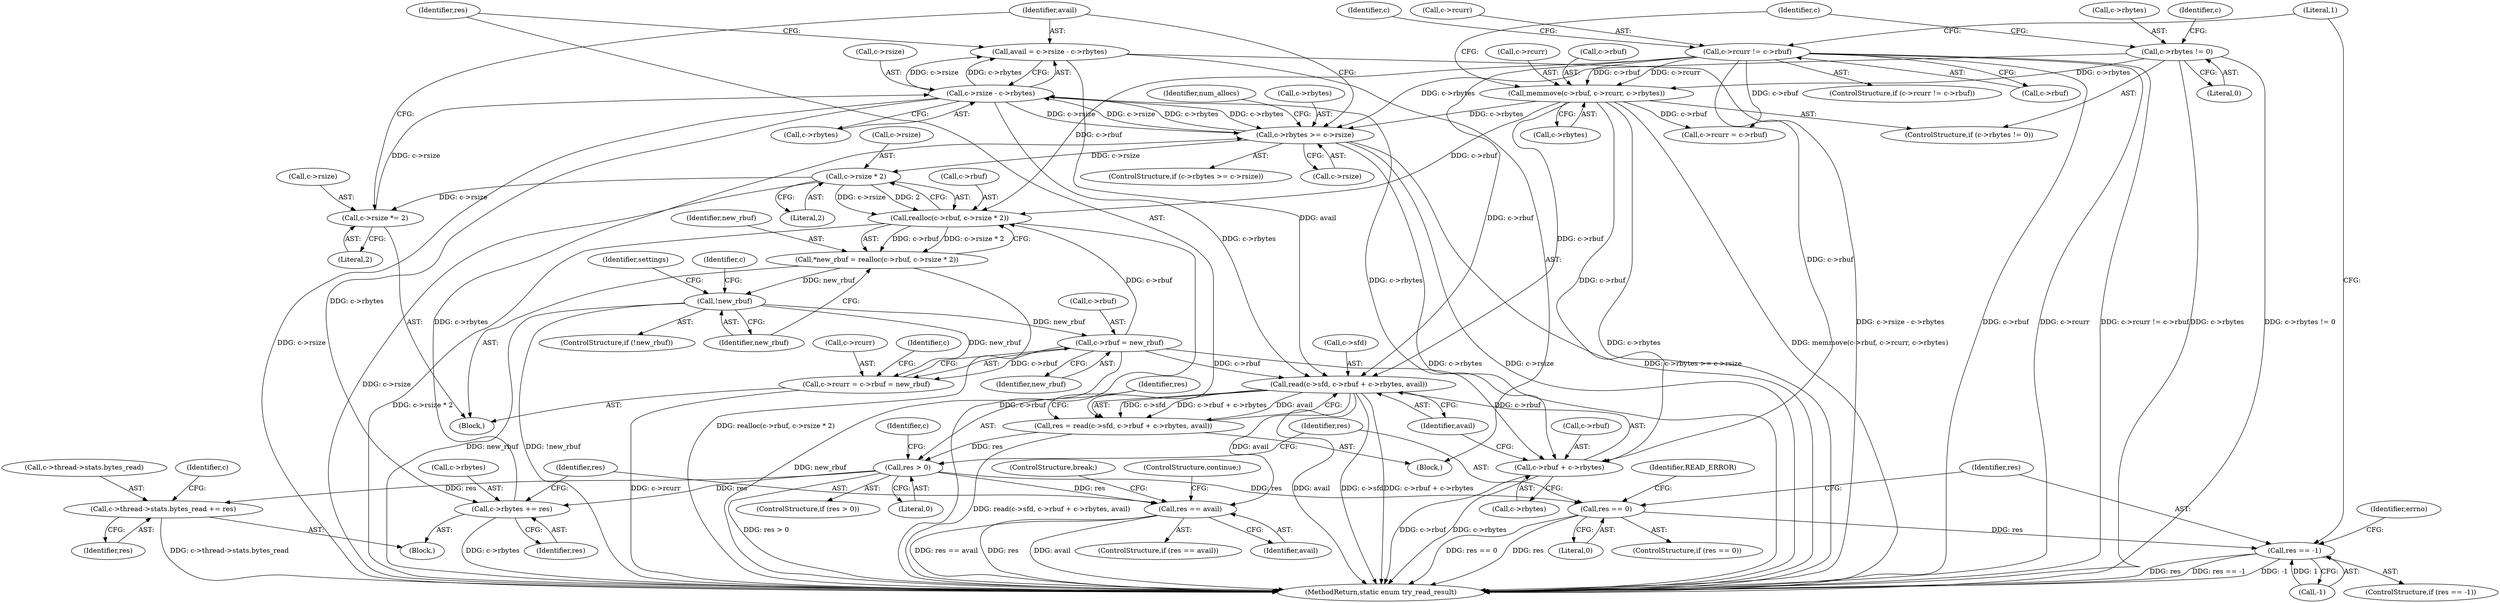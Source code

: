 digraph "0_memcached_75cc83685e103bc8ba380a57468c8f04413033f9_0@integer" {
"1000226" [label="(Call,avail = c->rsize - c->rbytes)"];
"1000228" [label="(Call,c->rsize - c->rbytes)"];
"1000220" [label="(Call,c->rsize *= 2)"];
"1000178" [label="(Call,c->rsize * 2)"];
"1000154" [label="(Call,c->rbytes >= c->rsize)"];
"1000284" [label="(Call,c->rbytes += res)"];
"1000250" [label="(Call,res > 0)"];
"1000235" [label="(Call,res = read(c->sfd, c->rbuf + c->rbytes, avail))"];
"1000237" [label="(Call,read(c->sfd, c->rbuf + c->rbytes, avail))"];
"1000215" [label="(Call,c->rbuf = new_rbuf)"];
"1000184" [label="(Call,!new_rbuf)"];
"1000172" [label="(Call,*new_rbuf = realloc(c->rbuf, c->rsize * 2))"];
"1000174" [label="(Call,realloc(c->rbuf, c->rsize * 2))"];
"1000119" [label="(Call,c->rcurr != c->rbuf)"];
"1000133" [label="(Call,memmove(c->rbuf, c->rcurr, c->rbytes))"];
"1000128" [label="(Call,c->rbytes != 0)"];
"1000226" [label="(Call,avail = c->rsize - c->rbytes)"];
"1000263" [label="(Call,c->thread->stats.bytes_read += res)"];
"1000211" [label="(Call,c->rcurr = c->rbuf = new_rbuf)"];
"1000241" [label="(Call,c->rbuf + c->rbytes)"];
"1000290" [label="(Call,res == avail)"];
"1000299" [label="(Call,res == 0)"];
"1000306" [label="(Call,res == -1)"];
"1000174" [label="(Call,realloc(c->rbuf, c->rsize * 2))"];
"1000155" [label="(Call,c->rbytes)"];
"1000259" [label="(Identifier,c)"];
"1000216" [label="(Call,c->rbuf)"];
"1000235" [label="(Call,res = read(c->sfd, c->rbuf + c->rbytes, avail))"];
"1000133" [label="(Call,memmove(c->rbuf, c->rcurr, c->rbytes))"];
"1000213" [label="(Identifier,c)"];
"1000173" [label="(Identifier,new_rbuf)"];
"1000237" [label="(Call,read(c->sfd, c->rbuf + c->rbytes, avail))"];
"1000211" [label="(Call,c->rcurr = c->rbuf = new_rbuf)"];
"1000226" [label="(Call,avail = c->rsize - c->rbytes)"];
"1000305" [label="(ControlStructure,if (res == -1))"];
"1000232" [label="(Call,c->rbytes)"];
"1000118" [label="(ControlStructure,if (c->rcurr != c->rbuf))"];
"1000291" [label="(Identifier,res)"];
"1000227" [label="(Identifier,avail)"];
"1000130" [label="(Identifier,c)"];
"1000143" [label="(Call,c->rcurr = c->rbuf)"];
"1000158" [label="(Call,c->rsize)"];
"1000236" [label="(Identifier,res)"];
"1000220" [label="(Call,c->rsize *= 2)"];
"1000140" [label="(Call,c->rbytes)"];
"1000250" [label="(Call,res > 0)"];
"1000151" [label="(Literal,1)"];
"1000264" [label="(Call,c->thread->stats.bytes_read)"];
"1000301" [label="(Literal,0)"];
"1000179" [label="(Call,c->rsize)"];
"1000190" [label="(Identifier,settings)"];
"1000298" [label="(ControlStructure,if (res == 0))"];
"1000120" [label="(Call,c->rcurr)"];
"1000288" [label="(Identifier,res)"];
"1000297" [label="(ControlStructure,break;)"];
"1000263" [label="(Call,c->thread->stats.bytes_read += res)"];
"1000285" [label="(Call,c->rbytes)"];
"1000314" [label="(Identifier,errno)"];
"1000284" [label="(Call,c->rbytes += res)"];
"1000253" [label="(Block,)"];
"1000153" [label="(ControlStructure,if (c->rbytes >= c->rsize))"];
"1000304" [label="(Identifier,READ_ERROR)"];
"1000212" [label="(Call,c->rcurr)"];
"1000127" [label="(ControlStructure,if (c->rbytes != 0))"];
"1000184" [label="(Call,!new_rbuf)"];
"1000299" [label="(Call,res == 0)"];
"1000308" [label="(Call,-1)"];
"1000152" [label="(Block,)"];
"1000215" [label="(Call,c->rbuf = new_rbuf)"];
"1000242" [label="(Call,c->rbuf)"];
"1000229" [label="(Call,c->rsize)"];
"1000251" [label="(Identifier,res)"];
"1000307" [label="(Identifier,res)"];
"1000224" [label="(Literal,2)"];
"1000132" [label="(Literal,0)"];
"1000128" [label="(Call,c->rbytes != 0)"];
"1000182" [label="(Literal,2)"];
"1000161" [label="(Block,)"];
"1000249" [label="(ControlStructure,if (res > 0))"];
"1000219" [label="(Identifier,new_rbuf)"];
"1000325" [label="(MethodReturn,static enum try_read_result)"];
"1000271" [label="(Identifier,res)"];
"1000245" [label="(Call,c->rbytes)"];
"1000248" [label="(Identifier,avail)"];
"1000172" [label="(Call,*new_rbuf = realloc(c->rbuf, c->rsize * 2))"];
"1000221" [label="(Call,c->rsize)"];
"1000134" [label="(Call,c->rbuf)"];
"1000300" [label="(Identifier,res)"];
"1000185" [label="(Identifier,new_rbuf)"];
"1000294" [label="(ControlStructure,continue;)"];
"1000178" [label="(Call,c->rsize * 2)"];
"1000289" [label="(ControlStructure,if (res == avail))"];
"1000119" [label="(Call,c->rcurr != c->rbuf)"];
"1000175" [label="(Call,c->rbuf)"];
"1000228" [label="(Call,c->rsize - c->rbytes)"];
"1000290" [label="(Call,res == avail)"];
"1000129" [label="(Call,c->rbytes)"];
"1000137" [label="(Call,c->rcurr)"];
"1000238" [label="(Call,c->sfd)"];
"1000222" [label="(Identifier,c)"];
"1000252" [label="(Literal,0)"];
"1000241" [label="(Call,c->rbuf + c->rbytes)"];
"1000154" [label="(Call,c->rbytes >= c->rsize)"];
"1000277" [label="(Identifier,c)"];
"1000292" [label="(Identifier,avail)"];
"1000135" [label="(Identifier,c)"];
"1000306" [label="(Call,res == -1)"];
"1000164" [label="(Identifier,num_allocs)"];
"1000123" [label="(Call,c->rbuf)"];
"1000183" [label="(ControlStructure,if (!new_rbuf))"];
"1000145" [label="(Identifier,c)"];
"1000226" -> "1000152"  [label="AST: "];
"1000226" -> "1000228"  [label="CFG: "];
"1000227" -> "1000226"  [label="AST: "];
"1000228" -> "1000226"  [label="AST: "];
"1000236" -> "1000226"  [label="CFG: "];
"1000226" -> "1000325"  [label="DDG: c->rsize - c->rbytes"];
"1000228" -> "1000226"  [label="DDG: c->rsize"];
"1000228" -> "1000226"  [label="DDG: c->rbytes"];
"1000226" -> "1000237"  [label="DDG: avail"];
"1000228" -> "1000232"  [label="CFG: "];
"1000229" -> "1000228"  [label="AST: "];
"1000232" -> "1000228"  [label="AST: "];
"1000228" -> "1000325"  [label="DDG: c->rsize"];
"1000228" -> "1000154"  [label="DDG: c->rbytes"];
"1000228" -> "1000154"  [label="DDG: c->rsize"];
"1000220" -> "1000228"  [label="DDG: c->rsize"];
"1000154" -> "1000228"  [label="DDG: c->rsize"];
"1000154" -> "1000228"  [label="DDG: c->rbytes"];
"1000228" -> "1000237"  [label="DDG: c->rbytes"];
"1000228" -> "1000241"  [label="DDG: c->rbytes"];
"1000228" -> "1000284"  [label="DDG: c->rbytes"];
"1000220" -> "1000161"  [label="AST: "];
"1000220" -> "1000224"  [label="CFG: "];
"1000221" -> "1000220"  [label="AST: "];
"1000224" -> "1000220"  [label="AST: "];
"1000227" -> "1000220"  [label="CFG: "];
"1000178" -> "1000220"  [label="DDG: c->rsize"];
"1000178" -> "1000174"  [label="AST: "];
"1000178" -> "1000182"  [label="CFG: "];
"1000179" -> "1000178"  [label="AST: "];
"1000182" -> "1000178"  [label="AST: "];
"1000174" -> "1000178"  [label="CFG: "];
"1000178" -> "1000325"  [label="DDG: c->rsize"];
"1000178" -> "1000174"  [label="DDG: c->rsize"];
"1000178" -> "1000174"  [label="DDG: 2"];
"1000154" -> "1000178"  [label="DDG: c->rsize"];
"1000154" -> "1000153"  [label="AST: "];
"1000154" -> "1000158"  [label="CFG: "];
"1000155" -> "1000154"  [label="AST: "];
"1000158" -> "1000154"  [label="AST: "];
"1000164" -> "1000154"  [label="CFG: "];
"1000227" -> "1000154"  [label="CFG: "];
"1000154" -> "1000325"  [label="DDG: c->rbytes"];
"1000154" -> "1000325"  [label="DDG: c->rsize"];
"1000154" -> "1000325"  [label="DDG: c->rbytes >= c->rsize"];
"1000284" -> "1000154"  [label="DDG: c->rbytes"];
"1000133" -> "1000154"  [label="DDG: c->rbytes"];
"1000128" -> "1000154"  [label="DDG: c->rbytes"];
"1000284" -> "1000253"  [label="AST: "];
"1000284" -> "1000288"  [label="CFG: "];
"1000285" -> "1000284"  [label="AST: "];
"1000288" -> "1000284"  [label="AST: "];
"1000291" -> "1000284"  [label="CFG: "];
"1000284" -> "1000325"  [label="DDG: c->rbytes"];
"1000250" -> "1000284"  [label="DDG: res"];
"1000250" -> "1000249"  [label="AST: "];
"1000250" -> "1000252"  [label="CFG: "];
"1000251" -> "1000250"  [label="AST: "];
"1000252" -> "1000250"  [label="AST: "];
"1000259" -> "1000250"  [label="CFG: "];
"1000300" -> "1000250"  [label="CFG: "];
"1000250" -> "1000325"  [label="DDG: res > 0"];
"1000235" -> "1000250"  [label="DDG: res"];
"1000250" -> "1000263"  [label="DDG: res"];
"1000250" -> "1000290"  [label="DDG: res"];
"1000250" -> "1000299"  [label="DDG: res"];
"1000235" -> "1000152"  [label="AST: "];
"1000235" -> "1000237"  [label="CFG: "];
"1000236" -> "1000235"  [label="AST: "];
"1000237" -> "1000235"  [label="AST: "];
"1000251" -> "1000235"  [label="CFG: "];
"1000235" -> "1000325"  [label="DDG: read(c->sfd, c->rbuf + c->rbytes, avail)"];
"1000237" -> "1000235"  [label="DDG: c->sfd"];
"1000237" -> "1000235"  [label="DDG: c->rbuf + c->rbytes"];
"1000237" -> "1000235"  [label="DDG: avail"];
"1000237" -> "1000248"  [label="CFG: "];
"1000238" -> "1000237"  [label="AST: "];
"1000241" -> "1000237"  [label="AST: "];
"1000248" -> "1000237"  [label="AST: "];
"1000237" -> "1000325"  [label="DDG: avail"];
"1000237" -> "1000325"  [label="DDG: c->sfd"];
"1000237" -> "1000325"  [label="DDG: c->rbuf + c->rbytes"];
"1000215" -> "1000237"  [label="DDG: c->rbuf"];
"1000119" -> "1000237"  [label="DDG: c->rbuf"];
"1000133" -> "1000237"  [label="DDG: c->rbuf"];
"1000237" -> "1000290"  [label="DDG: avail"];
"1000215" -> "1000211"  [label="AST: "];
"1000215" -> "1000219"  [label="CFG: "];
"1000216" -> "1000215"  [label="AST: "];
"1000219" -> "1000215"  [label="AST: "];
"1000211" -> "1000215"  [label="CFG: "];
"1000215" -> "1000325"  [label="DDG: new_rbuf"];
"1000215" -> "1000174"  [label="DDG: c->rbuf"];
"1000215" -> "1000211"  [label="DDG: c->rbuf"];
"1000184" -> "1000215"  [label="DDG: new_rbuf"];
"1000215" -> "1000241"  [label="DDG: c->rbuf"];
"1000184" -> "1000183"  [label="AST: "];
"1000184" -> "1000185"  [label="CFG: "];
"1000185" -> "1000184"  [label="AST: "];
"1000190" -> "1000184"  [label="CFG: "];
"1000213" -> "1000184"  [label="CFG: "];
"1000184" -> "1000325"  [label="DDG: new_rbuf"];
"1000184" -> "1000325"  [label="DDG: !new_rbuf"];
"1000172" -> "1000184"  [label="DDG: new_rbuf"];
"1000184" -> "1000211"  [label="DDG: new_rbuf"];
"1000172" -> "1000161"  [label="AST: "];
"1000172" -> "1000174"  [label="CFG: "];
"1000173" -> "1000172"  [label="AST: "];
"1000174" -> "1000172"  [label="AST: "];
"1000185" -> "1000172"  [label="CFG: "];
"1000172" -> "1000325"  [label="DDG: realloc(c->rbuf, c->rsize * 2)"];
"1000174" -> "1000172"  [label="DDG: c->rbuf"];
"1000174" -> "1000172"  [label="DDG: c->rsize * 2"];
"1000175" -> "1000174"  [label="AST: "];
"1000174" -> "1000325"  [label="DDG: c->rsize * 2"];
"1000174" -> "1000325"  [label="DDG: c->rbuf"];
"1000119" -> "1000174"  [label="DDG: c->rbuf"];
"1000133" -> "1000174"  [label="DDG: c->rbuf"];
"1000119" -> "1000118"  [label="AST: "];
"1000119" -> "1000123"  [label="CFG: "];
"1000120" -> "1000119"  [label="AST: "];
"1000123" -> "1000119"  [label="AST: "];
"1000130" -> "1000119"  [label="CFG: "];
"1000151" -> "1000119"  [label="CFG: "];
"1000119" -> "1000325"  [label="DDG: c->rbuf"];
"1000119" -> "1000325"  [label="DDG: c->rcurr"];
"1000119" -> "1000325"  [label="DDG: c->rcurr != c->rbuf"];
"1000119" -> "1000133"  [label="DDG: c->rbuf"];
"1000119" -> "1000133"  [label="DDG: c->rcurr"];
"1000119" -> "1000143"  [label="DDG: c->rbuf"];
"1000119" -> "1000241"  [label="DDG: c->rbuf"];
"1000133" -> "1000127"  [label="AST: "];
"1000133" -> "1000140"  [label="CFG: "];
"1000134" -> "1000133"  [label="AST: "];
"1000137" -> "1000133"  [label="AST: "];
"1000140" -> "1000133"  [label="AST: "];
"1000145" -> "1000133"  [label="CFG: "];
"1000133" -> "1000325"  [label="DDG: c->rbytes"];
"1000133" -> "1000325"  [label="DDG: memmove(c->rbuf, c->rcurr, c->rbytes)"];
"1000128" -> "1000133"  [label="DDG: c->rbytes"];
"1000133" -> "1000143"  [label="DDG: c->rbuf"];
"1000133" -> "1000241"  [label="DDG: c->rbuf"];
"1000128" -> "1000127"  [label="AST: "];
"1000128" -> "1000132"  [label="CFG: "];
"1000129" -> "1000128"  [label="AST: "];
"1000132" -> "1000128"  [label="AST: "];
"1000135" -> "1000128"  [label="CFG: "];
"1000145" -> "1000128"  [label="CFG: "];
"1000128" -> "1000325"  [label="DDG: c->rbytes"];
"1000128" -> "1000325"  [label="DDG: c->rbytes != 0"];
"1000263" -> "1000253"  [label="AST: "];
"1000263" -> "1000271"  [label="CFG: "];
"1000264" -> "1000263"  [label="AST: "];
"1000271" -> "1000263"  [label="AST: "];
"1000277" -> "1000263"  [label="CFG: "];
"1000263" -> "1000325"  [label="DDG: c->thread->stats.bytes_read"];
"1000211" -> "1000161"  [label="AST: "];
"1000212" -> "1000211"  [label="AST: "];
"1000222" -> "1000211"  [label="CFG: "];
"1000211" -> "1000325"  [label="DDG: c->rcurr"];
"1000241" -> "1000245"  [label="CFG: "];
"1000242" -> "1000241"  [label="AST: "];
"1000245" -> "1000241"  [label="AST: "];
"1000248" -> "1000241"  [label="CFG: "];
"1000241" -> "1000325"  [label="DDG: c->rbuf"];
"1000241" -> "1000325"  [label="DDG: c->rbytes"];
"1000290" -> "1000289"  [label="AST: "];
"1000290" -> "1000292"  [label="CFG: "];
"1000291" -> "1000290"  [label="AST: "];
"1000292" -> "1000290"  [label="AST: "];
"1000294" -> "1000290"  [label="CFG: "];
"1000297" -> "1000290"  [label="CFG: "];
"1000290" -> "1000325"  [label="DDG: res"];
"1000290" -> "1000325"  [label="DDG: avail"];
"1000290" -> "1000325"  [label="DDG: res == avail"];
"1000299" -> "1000298"  [label="AST: "];
"1000299" -> "1000301"  [label="CFG: "];
"1000300" -> "1000299"  [label="AST: "];
"1000301" -> "1000299"  [label="AST: "];
"1000304" -> "1000299"  [label="CFG: "];
"1000307" -> "1000299"  [label="CFG: "];
"1000299" -> "1000325"  [label="DDG: res == 0"];
"1000299" -> "1000325"  [label="DDG: res"];
"1000299" -> "1000306"  [label="DDG: res"];
"1000306" -> "1000305"  [label="AST: "];
"1000306" -> "1000308"  [label="CFG: "];
"1000307" -> "1000306"  [label="AST: "];
"1000308" -> "1000306"  [label="AST: "];
"1000151" -> "1000306"  [label="CFG: "];
"1000314" -> "1000306"  [label="CFG: "];
"1000306" -> "1000325"  [label="DDG: res"];
"1000306" -> "1000325"  [label="DDG: res == -1"];
"1000306" -> "1000325"  [label="DDG: -1"];
"1000308" -> "1000306"  [label="DDG: 1"];
}
